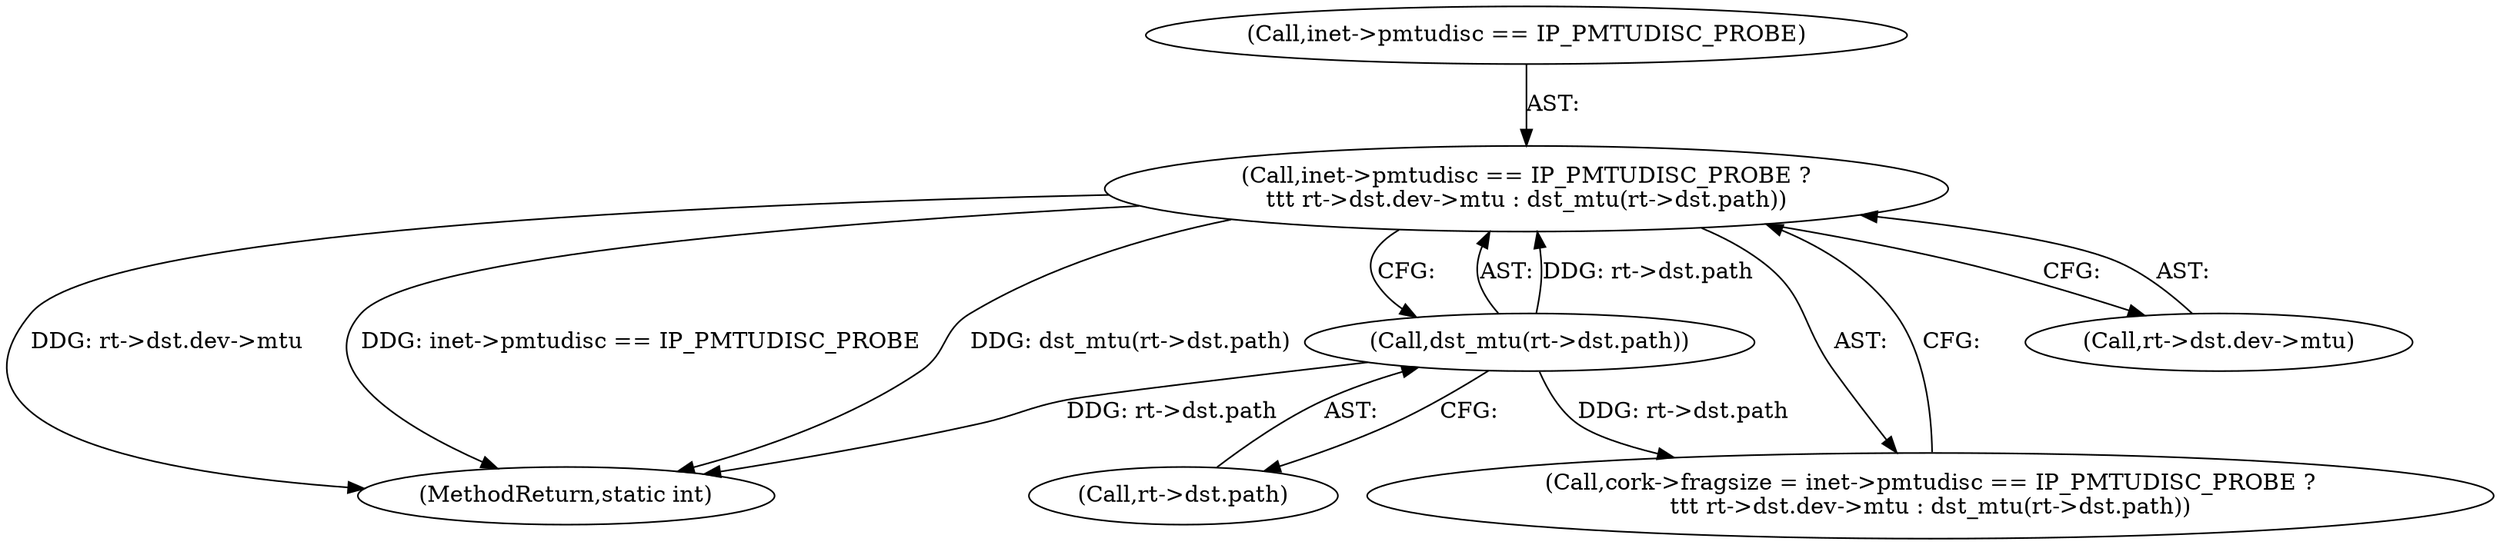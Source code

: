 digraph "0_linux_f6d8bd051c391c1c0458a30b2a7abcd939329259_24@pointer" {
"1000194" [label="(Call,inet->pmtudisc == IP_PMTUDISC_PROBE ?\n\t\t\t rt->dst.dev->mtu : dst_mtu(rt->dst.path))"];
"1000207" [label="(Call,dst_mtu(rt->dst.path))"];
"1000195" [label="(Call,inet->pmtudisc == IP_PMTUDISC_PROBE)"];
"1000245" [label="(MethodReturn,static int)"];
"1000190" [label="(Call,cork->fragsize = inet->pmtudisc == IP_PMTUDISC_PROBE ?\n\t\t\t rt->dst.dev->mtu : dst_mtu(rt->dst.path))"];
"1000208" [label="(Call,rt->dst.path)"];
"1000194" [label="(Call,inet->pmtudisc == IP_PMTUDISC_PROBE ?\n\t\t\t rt->dst.dev->mtu : dst_mtu(rt->dst.path))"];
"1000207" [label="(Call,dst_mtu(rt->dst.path))"];
"1000200" [label="(Call,rt->dst.dev->mtu)"];
"1000194" -> "1000190"  [label="AST: "];
"1000194" -> "1000200"  [label="CFG: "];
"1000194" -> "1000207"  [label="CFG: "];
"1000195" -> "1000194"  [label="AST: "];
"1000200" -> "1000194"  [label="AST: "];
"1000207" -> "1000194"  [label="AST: "];
"1000190" -> "1000194"  [label="CFG: "];
"1000194" -> "1000245"  [label="DDG: rt->dst.dev->mtu"];
"1000194" -> "1000245"  [label="DDG: inet->pmtudisc == IP_PMTUDISC_PROBE"];
"1000194" -> "1000245"  [label="DDG: dst_mtu(rt->dst.path)"];
"1000207" -> "1000194"  [label="DDG: rt->dst.path"];
"1000207" -> "1000208"  [label="CFG: "];
"1000208" -> "1000207"  [label="AST: "];
"1000207" -> "1000245"  [label="DDG: rt->dst.path"];
"1000207" -> "1000190"  [label="DDG: rt->dst.path"];
}

